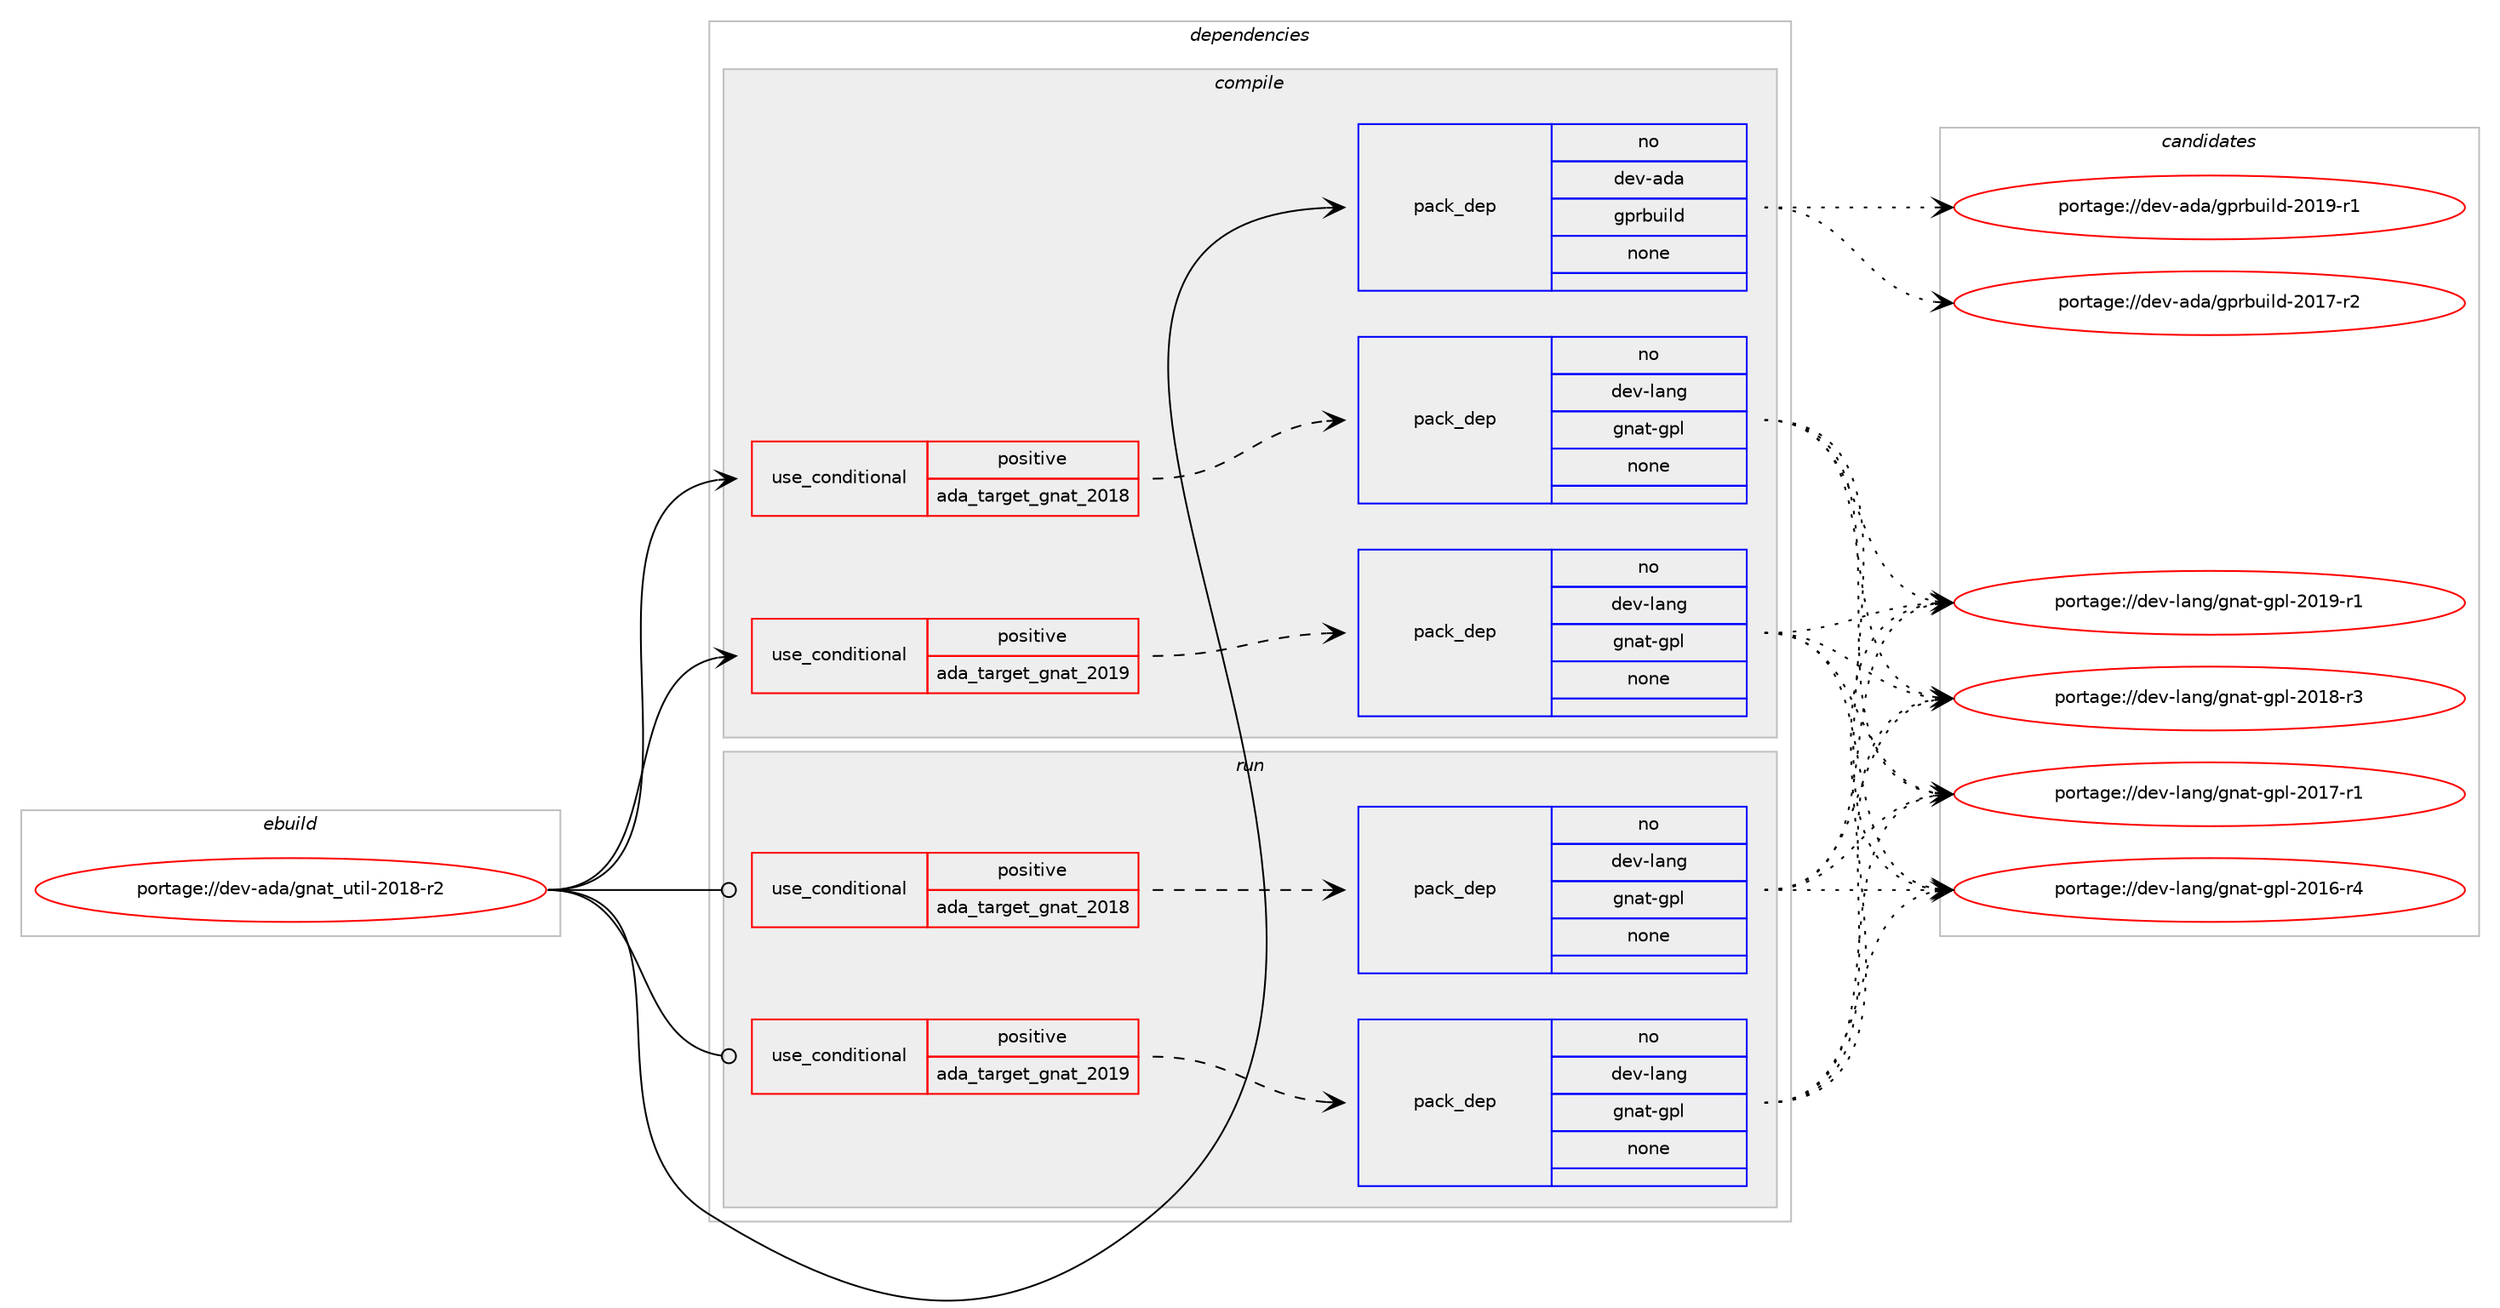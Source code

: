 digraph prolog {

# *************
# Graph options
# *************

newrank=true;
concentrate=true;
compound=true;
graph [rankdir=LR,fontname=Helvetica,fontsize=10,ranksep=1.5];#, ranksep=2.5, nodesep=0.2];
edge  [arrowhead=vee];
node  [fontname=Helvetica,fontsize=10];

# **********
# The ebuild
# **********

subgraph cluster_leftcol {
color=gray;
rank=same;
label=<<i>ebuild</i>>;
id [label="portage://dev-ada/gnat_util-2018-r2", color=red, width=4, href="../dev-ada/gnat_util-2018-r2.svg"];
}

# ****************
# The dependencies
# ****************

subgraph cluster_midcol {
color=gray;
label=<<i>dependencies</i>>;
subgraph cluster_compile {
fillcolor="#eeeeee";
style=filled;
label=<<i>compile</i>>;
subgraph cond139113 {
dependency587038 [label=<<TABLE BORDER="0" CELLBORDER="1" CELLSPACING="0" CELLPADDING="4"><TR><TD ROWSPAN="3" CELLPADDING="10">use_conditional</TD></TR><TR><TD>positive</TD></TR><TR><TD>ada_target_gnat_2018</TD></TR></TABLE>>, shape=none, color=red];
subgraph pack440567 {
dependency587039 [label=<<TABLE BORDER="0" CELLBORDER="1" CELLSPACING="0" CELLPADDING="4" WIDTH="220"><TR><TD ROWSPAN="6" CELLPADDING="30">pack_dep</TD></TR><TR><TD WIDTH="110">no</TD></TR><TR><TD>dev-lang</TD></TR><TR><TD>gnat-gpl</TD></TR><TR><TD>none</TD></TR><TR><TD></TD></TR></TABLE>>, shape=none, color=blue];
}
dependency587038:e -> dependency587039:w [weight=20,style="dashed",arrowhead="vee"];
}
id:e -> dependency587038:w [weight=20,style="solid",arrowhead="vee"];
subgraph cond139114 {
dependency587040 [label=<<TABLE BORDER="0" CELLBORDER="1" CELLSPACING="0" CELLPADDING="4"><TR><TD ROWSPAN="3" CELLPADDING="10">use_conditional</TD></TR><TR><TD>positive</TD></TR><TR><TD>ada_target_gnat_2019</TD></TR></TABLE>>, shape=none, color=red];
subgraph pack440568 {
dependency587041 [label=<<TABLE BORDER="0" CELLBORDER="1" CELLSPACING="0" CELLPADDING="4" WIDTH="220"><TR><TD ROWSPAN="6" CELLPADDING="30">pack_dep</TD></TR><TR><TD WIDTH="110">no</TD></TR><TR><TD>dev-lang</TD></TR><TR><TD>gnat-gpl</TD></TR><TR><TD>none</TD></TR><TR><TD></TD></TR></TABLE>>, shape=none, color=blue];
}
dependency587040:e -> dependency587041:w [weight=20,style="dashed",arrowhead="vee"];
}
id:e -> dependency587040:w [weight=20,style="solid",arrowhead="vee"];
subgraph pack440569 {
dependency587042 [label=<<TABLE BORDER="0" CELLBORDER="1" CELLSPACING="0" CELLPADDING="4" WIDTH="220"><TR><TD ROWSPAN="6" CELLPADDING="30">pack_dep</TD></TR><TR><TD WIDTH="110">no</TD></TR><TR><TD>dev-ada</TD></TR><TR><TD>gprbuild</TD></TR><TR><TD>none</TD></TR><TR><TD></TD></TR></TABLE>>, shape=none, color=blue];
}
id:e -> dependency587042:w [weight=20,style="solid",arrowhead="vee"];
}
subgraph cluster_compileandrun {
fillcolor="#eeeeee";
style=filled;
label=<<i>compile and run</i>>;
}
subgraph cluster_run {
fillcolor="#eeeeee";
style=filled;
label=<<i>run</i>>;
subgraph cond139115 {
dependency587043 [label=<<TABLE BORDER="0" CELLBORDER="1" CELLSPACING="0" CELLPADDING="4"><TR><TD ROWSPAN="3" CELLPADDING="10">use_conditional</TD></TR><TR><TD>positive</TD></TR><TR><TD>ada_target_gnat_2018</TD></TR></TABLE>>, shape=none, color=red];
subgraph pack440570 {
dependency587044 [label=<<TABLE BORDER="0" CELLBORDER="1" CELLSPACING="0" CELLPADDING="4" WIDTH="220"><TR><TD ROWSPAN="6" CELLPADDING="30">pack_dep</TD></TR><TR><TD WIDTH="110">no</TD></TR><TR><TD>dev-lang</TD></TR><TR><TD>gnat-gpl</TD></TR><TR><TD>none</TD></TR><TR><TD></TD></TR></TABLE>>, shape=none, color=blue];
}
dependency587043:e -> dependency587044:w [weight=20,style="dashed",arrowhead="vee"];
}
id:e -> dependency587043:w [weight=20,style="solid",arrowhead="odot"];
subgraph cond139116 {
dependency587045 [label=<<TABLE BORDER="0" CELLBORDER="1" CELLSPACING="0" CELLPADDING="4"><TR><TD ROWSPAN="3" CELLPADDING="10">use_conditional</TD></TR><TR><TD>positive</TD></TR><TR><TD>ada_target_gnat_2019</TD></TR></TABLE>>, shape=none, color=red];
subgraph pack440571 {
dependency587046 [label=<<TABLE BORDER="0" CELLBORDER="1" CELLSPACING="0" CELLPADDING="4" WIDTH="220"><TR><TD ROWSPAN="6" CELLPADDING="30">pack_dep</TD></TR><TR><TD WIDTH="110">no</TD></TR><TR><TD>dev-lang</TD></TR><TR><TD>gnat-gpl</TD></TR><TR><TD>none</TD></TR><TR><TD></TD></TR></TABLE>>, shape=none, color=blue];
}
dependency587045:e -> dependency587046:w [weight=20,style="dashed",arrowhead="vee"];
}
id:e -> dependency587045:w [weight=20,style="solid",arrowhead="odot"];
}
}

# **************
# The candidates
# **************

subgraph cluster_choices {
rank=same;
color=gray;
label=<<i>candidates</i>>;

subgraph choice440567 {
color=black;
nodesep=1;
choice100101118451089711010347103110971164510311210845504849574511449 [label="portage://dev-lang/gnat-gpl-2019-r1", color=red, width=4,href="../dev-lang/gnat-gpl-2019-r1.svg"];
choice100101118451089711010347103110971164510311210845504849564511451 [label="portage://dev-lang/gnat-gpl-2018-r3", color=red, width=4,href="../dev-lang/gnat-gpl-2018-r3.svg"];
choice100101118451089711010347103110971164510311210845504849554511449 [label="portage://dev-lang/gnat-gpl-2017-r1", color=red, width=4,href="../dev-lang/gnat-gpl-2017-r1.svg"];
choice100101118451089711010347103110971164510311210845504849544511452 [label="portage://dev-lang/gnat-gpl-2016-r4", color=red, width=4,href="../dev-lang/gnat-gpl-2016-r4.svg"];
dependency587039:e -> choice100101118451089711010347103110971164510311210845504849574511449:w [style=dotted,weight="100"];
dependency587039:e -> choice100101118451089711010347103110971164510311210845504849564511451:w [style=dotted,weight="100"];
dependency587039:e -> choice100101118451089711010347103110971164510311210845504849554511449:w [style=dotted,weight="100"];
dependency587039:e -> choice100101118451089711010347103110971164510311210845504849544511452:w [style=dotted,weight="100"];
}
subgraph choice440568 {
color=black;
nodesep=1;
choice100101118451089711010347103110971164510311210845504849574511449 [label="portage://dev-lang/gnat-gpl-2019-r1", color=red, width=4,href="../dev-lang/gnat-gpl-2019-r1.svg"];
choice100101118451089711010347103110971164510311210845504849564511451 [label="portage://dev-lang/gnat-gpl-2018-r3", color=red, width=4,href="../dev-lang/gnat-gpl-2018-r3.svg"];
choice100101118451089711010347103110971164510311210845504849554511449 [label="portage://dev-lang/gnat-gpl-2017-r1", color=red, width=4,href="../dev-lang/gnat-gpl-2017-r1.svg"];
choice100101118451089711010347103110971164510311210845504849544511452 [label="portage://dev-lang/gnat-gpl-2016-r4", color=red, width=4,href="../dev-lang/gnat-gpl-2016-r4.svg"];
dependency587041:e -> choice100101118451089711010347103110971164510311210845504849574511449:w [style=dotted,weight="100"];
dependency587041:e -> choice100101118451089711010347103110971164510311210845504849564511451:w [style=dotted,weight="100"];
dependency587041:e -> choice100101118451089711010347103110971164510311210845504849554511449:w [style=dotted,weight="100"];
dependency587041:e -> choice100101118451089711010347103110971164510311210845504849544511452:w [style=dotted,weight="100"];
}
subgraph choice440569 {
color=black;
nodesep=1;
choice100101118459710097471031121149811710510810045504849574511449 [label="portage://dev-ada/gprbuild-2019-r1", color=red, width=4,href="../dev-ada/gprbuild-2019-r1.svg"];
choice100101118459710097471031121149811710510810045504849554511450 [label="portage://dev-ada/gprbuild-2017-r2", color=red, width=4,href="../dev-ada/gprbuild-2017-r2.svg"];
dependency587042:e -> choice100101118459710097471031121149811710510810045504849574511449:w [style=dotted,weight="100"];
dependency587042:e -> choice100101118459710097471031121149811710510810045504849554511450:w [style=dotted,weight="100"];
}
subgraph choice440570 {
color=black;
nodesep=1;
choice100101118451089711010347103110971164510311210845504849574511449 [label="portage://dev-lang/gnat-gpl-2019-r1", color=red, width=4,href="../dev-lang/gnat-gpl-2019-r1.svg"];
choice100101118451089711010347103110971164510311210845504849564511451 [label="portage://dev-lang/gnat-gpl-2018-r3", color=red, width=4,href="../dev-lang/gnat-gpl-2018-r3.svg"];
choice100101118451089711010347103110971164510311210845504849554511449 [label="portage://dev-lang/gnat-gpl-2017-r1", color=red, width=4,href="../dev-lang/gnat-gpl-2017-r1.svg"];
choice100101118451089711010347103110971164510311210845504849544511452 [label="portage://dev-lang/gnat-gpl-2016-r4", color=red, width=4,href="../dev-lang/gnat-gpl-2016-r4.svg"];
dependency587044:e -> choice100101118451089711010347103110971164510311210845504849574511449:w [style=dotted,weight="100"];
dependency587044:e -> choice100101118451089711010347103110971164510311210845504849564511451:w [style=dotted,weight="100"];
dependency587044:e -> choice100101118451089711010347103110971164510311210845504849554511449:w [style=dotted,weight="100"];
dependency587044:e -> choice100101118451089711010347103110971164510311210845504849544511452:w [style=dotted,weight="100"];
}
subgraph choice440571 {
color=black;
nodesep=1;
choice100101118451089711010347103110971164510311210845504849574511449 [label="portage://dev-lang/gnat-gpl-2019-r1", color=red, width=4,href="../dev-lang/gnat-gpl-2019-r1.svg"];
choice100101118451089711010347103110971164510311210845504849564511451 [label="portage://dev-lang/gnat-gpl-2018-r3", color=red, width=4,href="../dev-lang/gnat-gpl-2018-r3.svg"];
choice100101118451089711010347103110971164510311210845504849554511449 [label="portage://dev-lang/gnat-gpl-2017-r1", color=red, width=4,href="../dev-lang/gnat-gpl-2017-r1.svg"];
choice100101118451089711010347103110971164510311210845504849544511452 [label="portage://dev-lang/gnat-gpl-2016-r4", color=red, width=4,href="../dev-lang/gnat-gpl-2016-r4.svg"];
dependency587046:e -> choice100101118451089711010347103110971164510311210845504849574511449:w [style=dotted,weight="100"];
dependency587046:e -> choice100101118451089711010347103110971164510311210845504849564511451:w [style=dotted,weight="100"];
dependency587046:e -> choice100101118451089711010347103110971164510311210845504849554511449:w [style=dotted,weight="100"];
dependency587046:e -> choice100101118451089711010347103110971164510311210845504849544511452:w [style=dotted,weight="100"];
}
}

}
